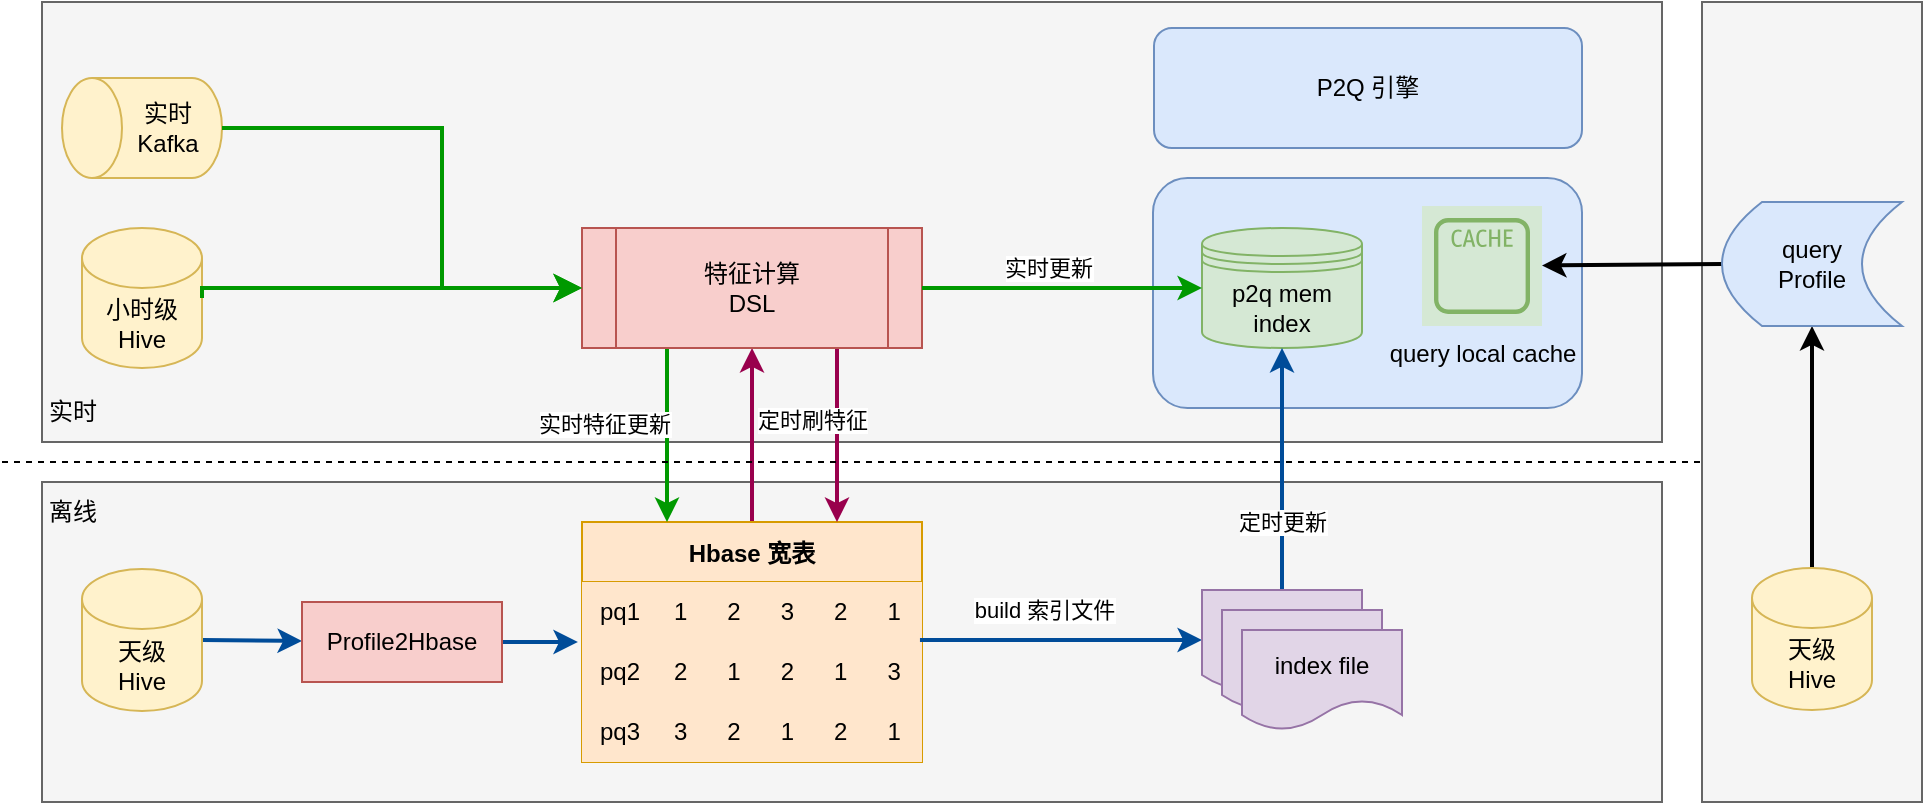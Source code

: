 <mxfile>
    <diagram id="KAuXC7zoSM8KAFSYbR0u" name="第 1 页">
        <mxGraphModel dx="1133" dy="796" grid="1" gridSize="10" guides="1" tooltips="1" connect="1" arrows="1" fold="1" page="1" pageScale="1" pageWidth="827" pageHeight="1169" math="0" shadow="0">
            <root>
                <mxCell id="0"/>
                <mxCell id="1" parent="0"/>
                <mxCell id="153" value="" style="rounded=0;whiteSpace=wrap;html=1;fillStyle=auto;strokeWidth=1;fillColor=#f5f5f5;fontColor=#333333;strokeColor=#666666;" vertex="1" parent="1">
                    <mxGeometry x="860" y="190" width="110" height="400" as="geometry"/>
                </mxCell>
                <mxCell id="149" value="" style="rounded=0;whiteSpace=wrap;html=1;fillColor=#f5f5f5;fontColor=#333333;strokeColor=#666666;" vertex="1" parent="1">
                    <mxGeometry x="30" y="190" width="810" height="220" as="geometry"/>
                </mxCell>
                <mxCell id="137" value="" style="rounded=0;whiteSpace=wrap;html=1;fillColor=#f5f5f5;fontColor=#333333;strokeColor=#666666;" vertex="1" parent="1">
                    <mxGeometry x="30" y="430" width="810" height="160" as="geometry"/>
                </mxCell>
                <mxCell id="54" style="edgeStyle=none;html=1;exitX=1;exitY=0.5;exitDx=0;exitDy=0;entryX=-0.012;entryY=1;entryDx=0;entryDy=0;entryPerimeter=0;strokeWidth=2;strokeColor=#004C99;" edge="1" parent="1" source="88" target="56">
                    <mxGeometry relative="1" as="geometry">
                        <mxPoint x="300" y="509.5" as="sourcePoint"/>
                        <mxPoint x="320" y="509" as="targetPoint"/>
                    </mxGeometry>
                </mxCell>
                <mxCell id="128" value="" style="edgeStyle=none;html=1;exitX=0.5;exitY=0;exitDx=0;exitDy=0;entryX=0.5;entryY=1;entryDx=0;entryDy=0;strokeColor=#99004D;strokeWidth=2;" edge="1" parent="1" source="55" target="69">
                    <mxGeometry y="-15" relative="1" as="geometry">
                        <mxPoint as="offset"/>
                    </mxGeometry>
                </mxCell>
                <mxCell id="55" value="Hbase 宽表" style="shape=table;startSize=30;container=1;collapsible=0;childLayout=tableLayout;fixedRows=1;rowLines=0;fontStyle=1;fillColor=#ffe6cc;strokeColor=#d79b00;" vertex="1" parent="1">
                    <mxGeometry x="300" y="450" width="170" height="120" as="geometry"/>
                </mxCell>
                <mxCell id="56" value="" style="shape=tableRow;horizontal=0;startSize=0;swimlaneHead=0;swimlaneBody=0;top=0;left=0;bottom=0;right=0;collapsible=0;dropTarget=0;fillColor=none;points=[[0,0.5],[1,0.5]];portConstraint=eastwest;" vertex="1" parent="55">
                    <mxGeometry y="30" width="170" height="30" as="geometry"/>
                </mxCell>
                <mxCell id="57" value="pq1" style="shape=partialRectangle;html=1;whiteSpace=wrap;connectable=0;fillColor=#ffe6cc;top=0;left=0;bottom=0;right=0;overflow=hidden;pointerEvents=1;strokeColor=#d79b00;" vertex="1" parent="56">
                    <mxGeometry width="38" height="30" as="geometry">
                        <mxRectangle width="38" height="30" as="alternateBounds"/>
                    </mxGeometry>
                </mxCell>
                <mxCell id="58" value="1&lt;span style=&quot;white-space: pre;&quot;&gt;&#9;&lt;/span&gt;2&lt;span style=&quot;white-space: pre;&quot;&gt;&#9;&lt;/span&gt;3&lt;span style=&quot;white-space: pre;&quot;&gt;&#9;&lt;/span&gt;2&lt;span style=&quot;white-space: pre;&quot;&gt;&#9;&lt;/span&gt;1" style="shape=partialRectangle;html=1;whiteSpace=wrap;connectable=0;fillColor=#ffe6cc;top=0;left=0;bottom=0;right=0;align=left;spacingLeft=6;overflow=hidden;strokeColor=#d79b00;" vertex="1" parent="56">
                    <mxGeometry x="38" width="132" height="30" as="geometry">
                        <mxRectangle width="132" height="30" as="alternateBounds"/>
                    </mxGeometry>
                </mxCell>
                <mxCell id="59" value="" style="shape=tableRow;horizontal=0;startSize=0;swimlaneHead=0;swimlaneBody=0;top=0;left=0;bottom=0;right=0;collapsible=0;dropTarget=0;fillColor=none;points=[[0,0.5],[1,0.5]];portConstraint=eastwest;" vertex="1" parent="55">
                    <mxGeometry y="60" width="170" height="30" as="geometry"/>
                </mxCell>
                <mxCell id="60" value="pq2" style="shape=partialRectangle;html=1;whiteSpace=wrap;connectable=0;fillColor=#ffe6cc;top=0;left=0;bottom=0;right=0;overflow=hidden;strokeColor=#d79b00;" vertex="1" parent="59">
                    <mxGeometry width="38" height="30" as="geometry">
                        <mxRectangle width="38" height="30" as="alternateBounds"/>
                    </mxGeometry>
                </mxCell>
                <mxCell id="61" value="2&lt;span style=&quot;white-space: pre;&quot;&gt;&#9;&lt;/span&gt;1&lt;span style=&quot;white-space: pre;&quot;&gt;&#9;&lt;/span&gt;2&lt;span style=&quot;white-space: pre;&quot;&gt;&#9;&lt;/span&gt;1&lt;span style=&quot;white-space: pre;&quot;&gt;&#9;&lt;/span&gt;3" style="shape=partialRectangle;html=1;whiteSpace=wrap;connectable=0;fillColor=#ffe6cc;top=0;left=0;bottom=0;right=0;align=left;spacingLeft=6;overflow=hidden;strokeColor=#d79b00;" vertex="1" parent="59">
                    <mxGeometry x="38" width="132" height="30" as="geometry">
                        <mxRectangle width="132" height="30" as="alternateBounds"/>
                    </mxGeometry>
                </mxCell>
                <mxCell id="62" value="" style="shape=tableRow;horizontal=0;startSize=0;swimlaneHead=0;swimlaneBody=0;top=0;left=0;bottom=0;right=0;collapsible=0;dropTarget=0;fillColor=none;points=[[0,0.5],[1,0.5]];portConstraint=eastwest;" vertex="1" parent="55">
                    <mxGeometry y="90" width="170" height="30" as="geometry"/>
                </mxCell>
                <mxCell id="63" value="pq3" style="shape=partialRectangle;html=1;whiteSpace=wrap;connectable=0;fillColor=#ffe6cc;top=0;left=0;bottom=0;right=0;overflow=hidden;strokeColor=#d79b00;" vertex="1" parent="62">
                    <mxGeometry width="38" height="30" as="geometry">
                        <mxRectangle width="38" height="30" as="alternateBounds"/>
                    </mxGeometry>
                </mxCell>
                <mxCell id="64" value="3&lt;span style=&quot;white-space: pre;&quot;&gt;&#9;&lt;/span&gt;2&lt;span style=&quot;white-space: pre;&quot;&gt;&#9;&lt;/span&gt;1&lt;span style=&quot;white-space: pre;&quot;&gt;&#9;&lt;/span&gt;2&lt;span style=&quot;white-space: pre;&quot;&gt;&#9;&lt;/span&gt;1" style="shape=partialRectangle;html=1;whiteSpace=wrap;connectable=0;fillColor=#ffe6cc;top=0;left=0;bottom=0;right=0;align=left;spacingLeft=6;overflow=hidden;strokeColor=#d79b00;" vertex="1" parent="62">
                    <mxGeometry x="38" width="132" height="30" as="geometry">
                        <mxRectangle width="132" height="30" as="alternateBounds"/>
                    </mxGeometry>
                </mxCell>
                <mxCell id="89" style="edgeStyle=none;html=1;exitX=1;exitY=0.5;exitDx=0;exitDy=0;exitPerimeter=0;strokeWidth=2;strokeColor=#004C99;" edge="1" parent="1" source="65" target="88">
                    <mxGeometry relative="1" as="geometry"/>
                </mxCell>
                <mxCell id="65" value="天级&lt;br&gt;Hive" style="shape=cylinder3;whiteSpace=wrap;html=1;boundedLbl=1;backgroundOutline=1;size=15;fillColor=#fff2cc;strokeColor=#d6b656;" vertex="1" parent="1">
                    <mxGeometry x="50" y="473.5" width="60" height="71" as="geometry"/>
                </mxCell>
                <mxCell id="86" style="edgeStyle=none;html=1;entryX=0;entryY=0.5;entryDx=0;entryDy=0;exitX=0.994;exitY=-0.033;exitDx=0;exitDy=0;exitPerimeter=0;strokeWidth=2;strokeColor=#004C99;" edge="1" parent="1" source="59" target="111">
                    <mxGeometry relative="1" as="geometry">
                        <mxPoint x="500" y="501" as="sourcePoint"/>
                        <mxPoint x="610" y="501" as="targetPoint"/>
                    </mxGeometry>
                </mxCell>
                <mxCell id="87" value="build 索引文件" style="edgeLabel;html=1;align=center;verticalAlign=middle;resizable=0;points=[];" vertex="1" connectable="0" parent="86">
                    <mxGeometry x="-0.273" y="2" relative="1" as="geometry">
                        <mxPoint x="10" y="-13" as="offset"/>
                    </mxGeometry>
                </mxCell>
                <mxCell id="67" value="实时Kafka" style="shape=cylinder3;whiteSpace=wrap;html=1;boundedLbl=1;backgroundOutline=1;size=15;direction=north;fillColor=#fff2cc;strokeColor=#d6b656;" vertex="1" parent="1">
                    <mxGeometry x="40" y="228" width="80" height="50" as="geometry"/>
                </mxCell>
                <mxCell id="68" value="小时级Hive" style="shape=cylinder3;whiteSpace=wrap;html=1;boundedLbl=1;backgroundOutline=1;size=15;fillColor=#fff2cc;strokeColor=#d6b656;" vertex="1" parent="1">
                    <mxGeometry x="50" y="303" width="60" height="70" as="geometry"/>
                </mxCell>
                <mxCell id="127" value="实时特征更新" style="edgeStyle=none;html=1;exitX=0.25;exitY=1;exitDx=0;exitDy=0;entryX=0.25;entryY=0;entryDx=0;entryDy=0;strokeWidth=2;strokeColor=#009900;" edge="1" parent="1" source="69" target="55">
                    <mxGeometry x="-0.143" y="-32" relative="1" as="geometry">
                        <mxPoint as="offset"/>
                    </mxGeometry>
                </mxCell>
                <mxCell id="129" style="edgeStyle=none;html=1;exitX=0.75;exitY=1;exitDx=0;exitDy=0;entryX=0.75;entryY=0;entryDx=0;entryDy=0;strokeColor=#99004D;strokeWidth=2;" edge="1" parent="1" source="69" target="55">
                    <mxGeometry relative="1" as="geometry"/>
                </mxCell>
                <mxCell id="130" value="定时刷特征" style="edgeLabel;html=1;align=center;verticalAlign=middle;resizable=0;points=[];" vertex="1" connectable="0" parent="129">
                    <mxGeometry x="-0.15" relative="1" as="geometry">
                        <mxPoint x="-13" y="-1" as="offset"/>
                    </mxGeometry>
                </mxCell>
                <mxCell id="69" value="特征计算&lt;br&gt;DSL" style="shape=process;whiteSpace=wrap;html=1;backgroundOutline=1;fillColor=#f8cecc;strokeColor=#b85450;" vertex="1" parent="1">
                    <mxGeometry x="300" y="303" width="170" height="60" as="geometry"/>
                </mxCell>
                <mxCell id="88" value="Profile2Hbase" style="rounded=0;whiteSpace=wrap;html=1;fillColor=#f8cecc;strokeColor=#b85450;" vertex="1" parent="1">
                    <mxGeometry x="160" y="490" width="100" height="40" as="geometry"/>
                </mxCell>
                <mxCell id="105" value="" style="rounded=1;whiteSpace=wrap;html=1;fillColor=#dae8fc;strokeColor=#6c8ebf;" vertex="1" parent="1">
                    <mxGeometry x="585.5" y="278" width="214.5" height="115" as="geometry"/>
                </mxCell>
                <mxCell id="106" value="&lt;span style=&quot;color: rgb(0, 0, 0);&quot;&gt;query local cache&lt;/span&gt;" style="sketch=0;outlineConnect=0;strokeColor=#82b366;fillColor=#d5e8d4;dashed=0;verticalLabelPosition=bottom;verticalAlign=top;align=center;html=1;fontSize=12;fontStyle=0;aspect=fixed;shape=mxgraph.aws4.resourceIcon;resIcon=mxgraph.aws4.cache_node;" vertex="1" parent="1">
                    <mxGeometry x="720" y="292" width="60" height="60" as="geometry"/>
                </mxCell>
                <mxCell id="107" value="p2q mem index" style="shape=datastore;whiteSpace=wrap;html=1;fillColor=#d5e8d4;strokeColor=#82b366;" vertex="1" parent="1">
                    <mxGeometry x="610" y="303" width="80" height="60" as="geometry"/>
                </mxCell>
                <mxCell id="152" style="edgeStyle=none;html=1;exitX=0;exitY=0.5;exitDx=0;exitDy=0;strokeColor=#000000;strokeWidth=2;" edge="1" parent="1" source="156" target="106">
                    <mxGeometry relative="1" as="geometry">
                        <mxPoint x="885" y="322" as="sourcePoint"/>
                    </mxGeometry>
                </mxCell>
                <mxCell id="109" style="edgeStyle=none;html=1;exitX=0.5;exitY=0;exitDx=0;exitDy=0;strokeWidth=2;strokeColor=#004C99;" edge="1" parent="1" source="111" target="107">
                    <mxGeometry relative="1" as="geometry"/>
                </mxCell>
                <mxCell id="110" value="定时更新" style="edgeLabel;html=1;align=center;verticalAlign=middle;resizable=0;points=[];" vertex="1" connectable="0" parent="109">
                    <mxGeometry x="-0.045" y="-2" relative="1" as="geometry">
                        <mxPoint x="-2" y="24" as="offset"/>
                    </mxGeometry>
                </mxCell>
                <mxCell id="111" value="index file" style="shape=document;whiteSpace=wrap;html=1;boundedLbl=1;fillColor=#e1d5e7;strokeColor=#9673a6;" vertex="1" parent="1">
                    <mxGeometry x="610" y="484" width="80" height="50" as="geometry"/>
                </mxCell>
                <mxCell id="112" value="index file" style="shape=document;whiteSpace=wrap;html=1;boundedLbl=1;fillColor=#e1d5e7;strokeColor=#9673a6;" vertex="1" parent="1">
                    <mxGeometry x="620" y="494" width="80" height="50" as="geometry"/>
                </mxCell>
                <mxCell id="113" value="index file" style="shape=document;whiteSpace=wrap;html=1;boundedLbl=1;fillColor=#e1d5e7;strokeColor=#9673a6;" vertex="1" parent="1">
                    <mxGeometry x="630" y="504" width="80" height="50" as="geometry"/>
                </mxCell>
                <mxCell id="119" value="" style="edgeStyle=elbowEdgeStyle;elbow=horizontal;endArrow=classic;html=1;curved=0;rounded=0;endSize=8;startSize=8;exitX=0.5;exitY=1;exitDx=0;exitDy=0;exitPerimeter=0;entryX=0;entryY=0.5;entryDx=0;entryDy=0;strokeColor=#009900;strokeWidth=2;" edge="1" parent="1" source="67" target="69">
                    <mxGeometry width="50" height="50" relative="1" as="geometry">
                        <mxPoint x="135" y="233" as="sourcePoint"/>
                        <mxPoint x="320" y="333" as="targetPoint"/>
                        <Array as="points">
                            <mxPoint x="230" y="283"/>
                            <mxPoint x="210" y="303"/>
                        </Array>
                    </mxGeometry>
                </mxCell>
                <mxCell id="121" value="" style="edgeStyle=elbowEdgeStyle;elbow=vertical;endArrow=classic;html=1;curved=0;rounded=0;endSize=8;startSize=8;exitX=1;exitY=0.5;exitDx=0;exitDy=0;exitPerimeter=0;entryX=0;entryY=0.5;entryDx=0;entryDy=0;strokeColor=#009900;strokeWidth=2;" edge="1" parent="1" source="68" target="69">
                    <mxGeometry width="50" height="50" relative="1" as="geometry">
                        <mxPoint x="145" y="313" as="sourcePoint"/>
                        <mxPoint x="320" y="333" as="targetPoint"/>
                        <Array as="points">
                            <mxPoint x="290" y="333"/>
                            <mxPoint x="145" y="333"/>
                        </Array>
                    </mxGeometry>
                </mxCell>
                <mxCell id="122" style="edgeStyle=none;html=1;exitX=1;exitY=0.5;exitDx=0;exitDy=0;entryX=0;entryY=0.5;entryDx=0;entryDy=0;strokeColor=#009900;strokeWidth=2;" edge="1" parent="1" source="69" target="107">
                    <mxGeometry relative="1" as="geometry"/>
                </mxCell>
                <mxCell id="123" value="实时更新" style="edgeLabel;html=1;align=center;verticalAlign=middle;resizable=0;points=[];" vertex="1" connectable="0" parent="122">
                    <mxGeometry x="-0.104" y="2" relative="1" as="geometry">
                        <mxPoint y="-8" as="offset"/>
                    </mxGeometry>
                </mxCell>
                <mxCell id="135" value="&lt;span style=&quot;&quot;&gt;P2Q 引擎&lt;/span&gt;" style="rounded=1;whiteSpace=wrap;html=1;fillStyle=auto;fillColor=#dae8fc;strokeColor=#6c8ebf;" vertex="1" parent="1">
                    <mxGeometry x="586" y="203" width="214" height="60" as="geometry"/>
                </mxCell>
                <mxCell id="136" value="" style="endArrow=none;dashed=1;html=1;strokeColor=#000000;strokeWidth=1;" edge="1" parent="1">
                    <mxGeometry width="50" height="50" relative="1" as="geometry">
                        <mxPoint x="10" y="420" as="sourcePoint"/>
                        <mxPoint x="860" y="420" as="targetPoint"/>
                    </mxGeometry>
                </mxCell>
                <mxCell id="150" value="实时" style="text;html=1;align=center;verticalAlign=middle;resizable=0;points=[];autosize=1;strokeColor=none;fillColor=none;" vertex="1" parent="1">
                    <mxGeometry x="20" y="380" width="50" height="30" as="geometry"/>
                </mxCell>
                <mxCell id="151" value="离线" style="text;html=1;align=center;verticalAlign=middle;resizable=0;points=[];autosize=1;strokeColor=none;fillColor=none;" vertex="1" parent="1">
                    <mxGeometry x="20" y="430" width="50" height="30" as="geometry"/>
                </mxCell>
                <mxCell id="155" style="edgeStyle=none;html=1;exitX=0.5;exitY=0;exitDx=0;exitDy=0;exitPerimeter=0;strokeColor=#000000;strokeWidth=2;" edge="1" parent="1" source="154" target="156">
                    <mxGeometry relative="1" as="geometry">
                        <mxPoint x="915" y="357.5" as="targetPoint"/>
                    </mxGeometry>
                </mxCell>
                <mxCell id="154" value="天级&lt;br&gt;Hive" style="shape=cylinder3;whiteSpace=wrap;html=1;boundedLbl=1;backgroundOutline=1;size=15;fillColor=#fff2cc;strokeColor=#d6b656;" vertex="1" parent="1">
                    <mxGeometry x="885" y="473" width="60" height="71" as="geometry"/>
                </mxCell>
                <mxCell id="156" value="query&lt;br&gt;Profile" style="shape=dataStorage;whiteSpace=wrap;html=1;fixedSize=1;fillStyle=auto;strokeWidth=1;fillColor=#dae8fc;strokeColor=#6c8ebf;" vertex="1" parent="1">
                    <mxGeometry x="870" y="290" width="90" height="62" as="geometry"/>
                </mxCell>
            </root>
        </mxGraphModel>
    </diagram>
</mxfile>